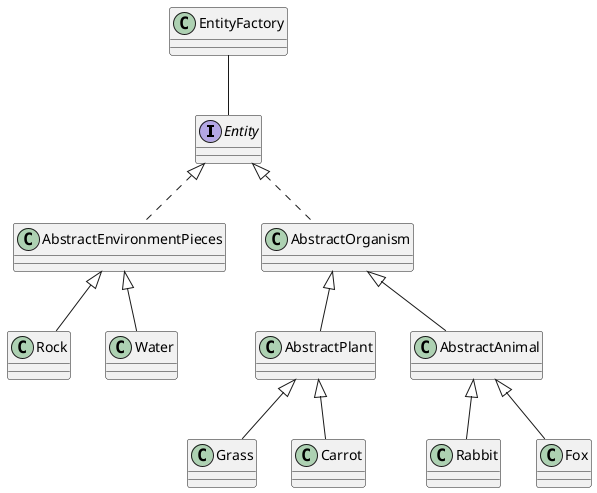 @startuml

interface Entity
class EntityFactory
EntityFactory -- Entity

class AbstractEnvironmentPieces implements Entity
class Rock extends AbstractEnvironmentPieces
class Water extends AbstractEnvironmentPieces

class AbstractOrganism implements Entity

class AbstractPlant extends AbstractOrganism
class Grass extends AbstractPlant
class Carrot extends AbstractPlant

class AbstractAnimal extends AbstractOrganism
class Rabbit extends AbstractAnimal
class Fox extends AbstractAnimal

@enduml

